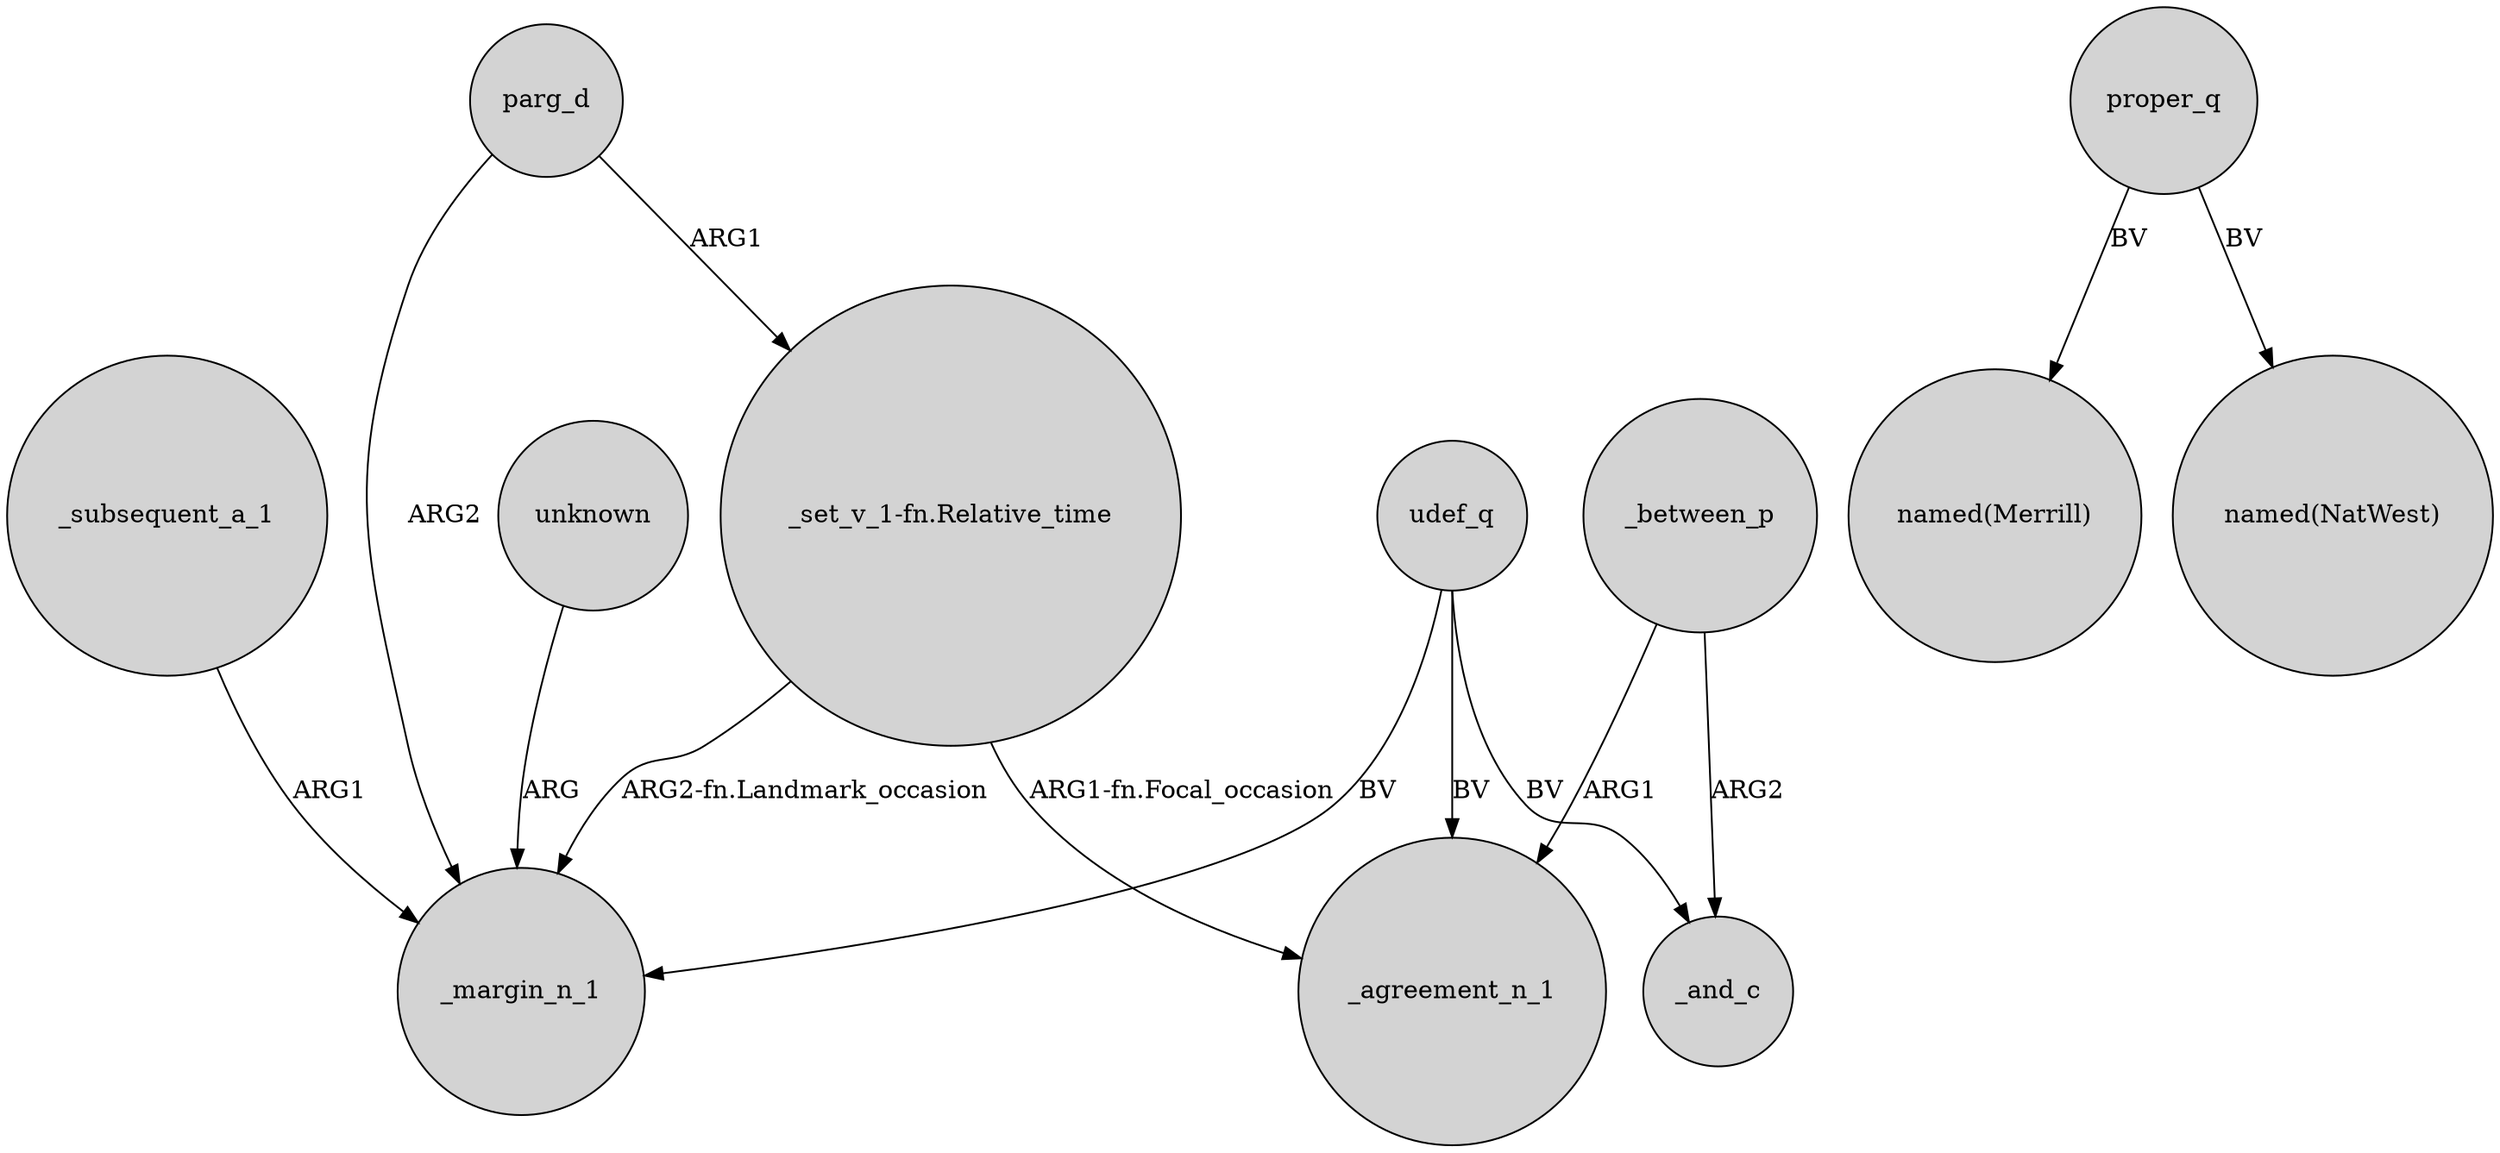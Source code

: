 digraph {
	node [shape=circle style=filled]
	parg_d -> _margin_n_1 [label=ARG2]
	udef_q -> _margin_n_1 [label=BV]
	parg_d -> "_set_v_1-fn.Relative_time" [label=ARG1]
	udef_q -> _and_c [label=BV]
	unknown -> _margin_n_1 [label=ARG]
	_subsequent_a_1 -> _margin_n_1 [label=ARG1]
	proper_q -> "named(Merrill)" [label=BV]
	"_set_v_1-fn.Relative_time" -> _agreement_n_1 [label="ARG1-fn.Focal_occasion"]
	_between_p -> _agreement_n_1 [label=ARG1]
	proper_q -> "named(NatWest)" [label=BV]
	udef_q -> _agreement_n_1 [label=BV]
	"_set_v_1-fn.Relative_time" -> _margin_n_1 [label="ARG2-fn.Landmark_occasion"]
	_between_p -> _and_c [label=ARG2]
}
